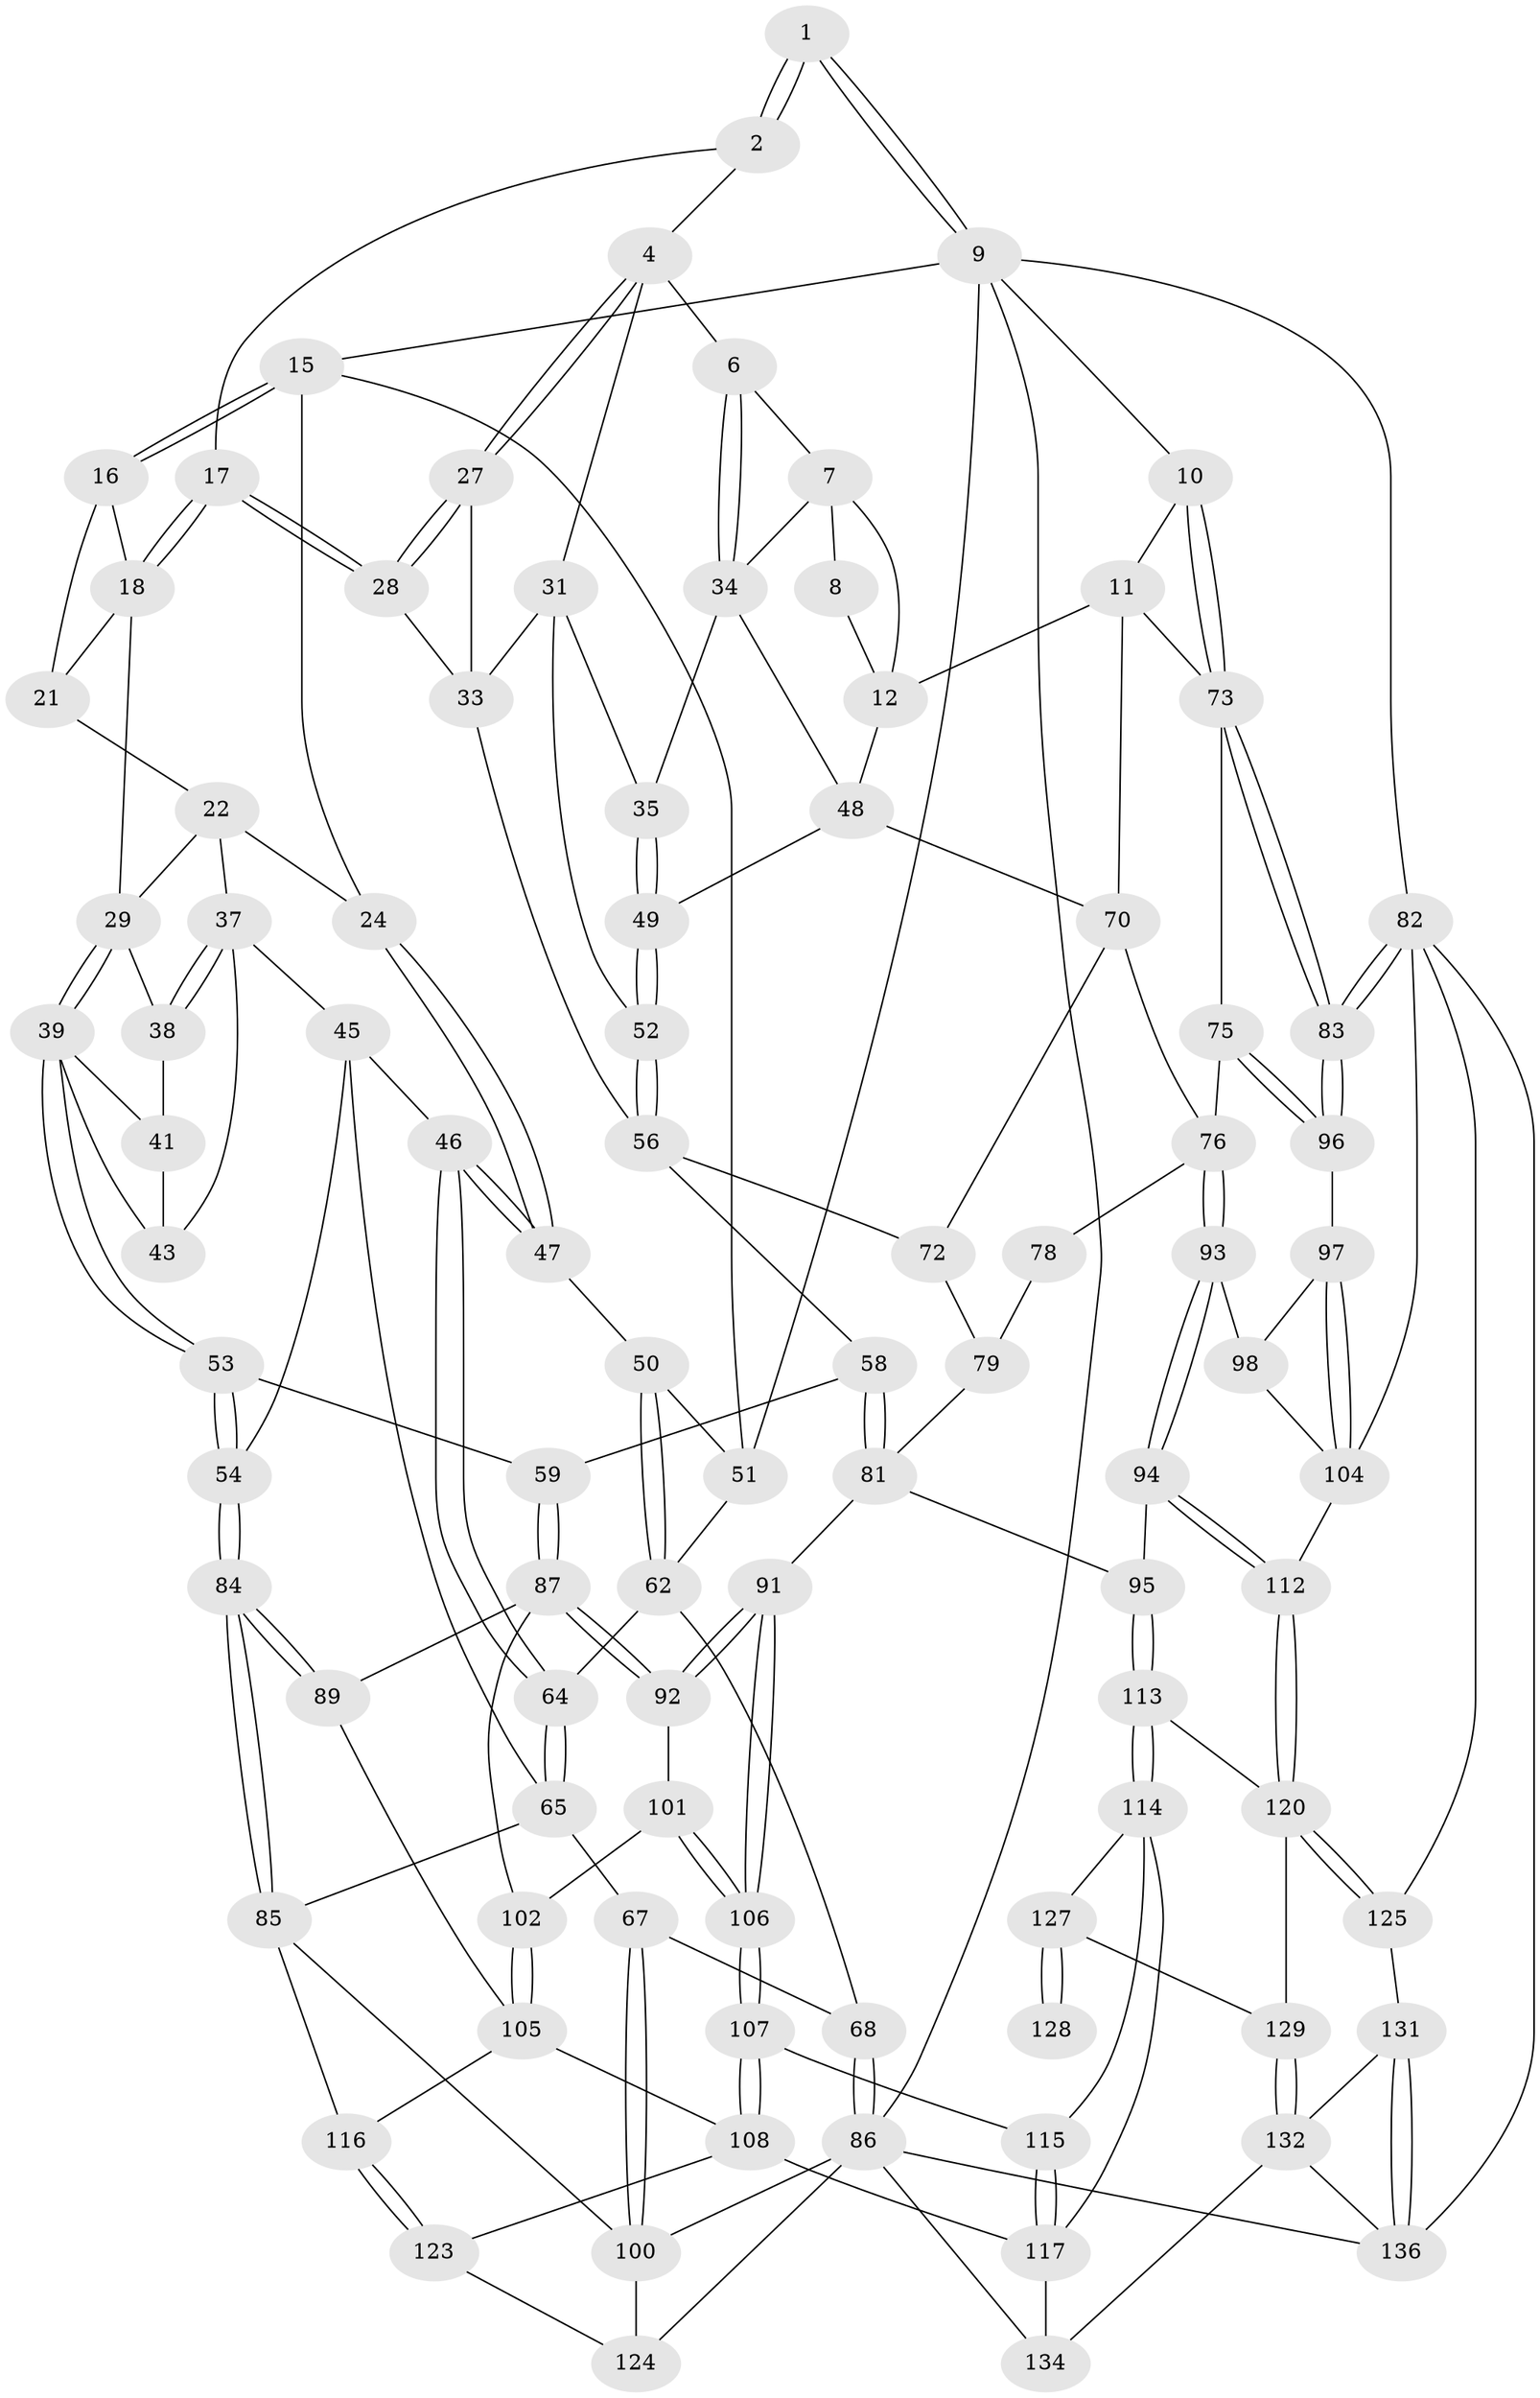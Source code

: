 // Generated by graph-tools (version 1.1) at 2025/24/03/03/25 07:24:32]
// undirected, 95 vertices, 213 edges
graph export_dot {
graph [start="1"]
  node [color=gray90,style=filled];
  1 [pos="+0.8454304437385384+0"];
  2 [pos="+0.6435879088298053+0",super="+3"];
  4 [pos="+0.6520344709157808+0",super="+5"];
  6 [pos="+0.768916761699658+0.0587089281785145"];
  7 [pos="+0.8105818237947514+0.025687175539272616",super="+20"];
  8 [pos="+0.8445278539779676+0"];
  9 [pos="+1+0",super="+14"];
  10 [pos="+1+0"];
  11 [pos="+1+0.04454199623600491",super="+69"];
  12 [pos="+1+0.06667993373318329",super="+13"];
  15 [pos="+0+0",super="+25"];
  16 [pos="+0.34840149705898954+0",super="+19"];
  17 [pos="+0.48093619321913156+0.0916285305806723"];
  18 [pos="+0.47140330543774517+0.09732542552119228",super="+26"];
  21 [pos="+0.3395154923318721+0"];
  22 [pos="+0.3145180404861421+0.01760032311587468",super="+23"];
  24 [pos="+0.11110863460930692+0.018454898295756656"];
  27 [pos="+0.6207198224514526+0.0454080282945514"];
  28 [pos="+0.5084205994654898+0.09238359350049949"];
  29 [pos="+0.4220558692047989+0.21878621946717092",super="+30"];
  31 [pos="+0.7053028609178567+0.11168410878203512",super="+32"];
  33 [pos="+0.6217704897893797+0.08251302796829033",super="+44"];
  34 [pos="+0.7770811975187555+0.09095074834027249",super="+36"];
  35 [pos="+0.7428358059273688+0.12030637938612815"];
  37 [pos="+0.2266834990405694+0.09507934249411887",super="+42"];
  38 [pos="+0.29704041196691106+0.06176187557279781"];
  39 [pos="+0.4116765174576065+0.28979027774844485",super="+40"];
  41 [pos="+0.29687520135703427+0.06374475355205424"];
  43 [pos="+0.2677331143926939+0.12992450458120589"];
  45 [pos="+0.1872326657534419+0.19655078695346284",super="+55"];
  46 [pos="+0.17934824352440318+0.19233571278441802"];
  47 [pos="+0.13664379220672707+0.1443381051775446"];
  48 [pos="+0.848777045873922+0.2130481446516055",super="+60"];
  49 [pos="+0.7568370071015446+0.14847412961110307"];
  50 [pos="+0.06503807320483192+0.18820203223683532"];
  51 [pos="+0.04783098103561022+0.1756702330111451",super="+61"];
  52 [pos="+0.637070621374254+0.24536232469339375"];
  53 [pos="+0.41339852861607906+0.31884690085643796"];
  54 [pos="+0.39733167492107185+0.3262461906561854"];
  56 [pos="+0.6295499221687223+0.2573515777046098",super="+57"];
  58 [pos="+0.5602055457068045+0.3184309851856747"];
  59 [pos="+0.4491643745979445+0.3299302023161245"];
  62 [pos="+0.06934693361988388+0.20566745573599532",super="+63"];
  64 [pos="+0.07885595372640593+0.2335705876758852"];
  65 [pos="+0.05381240511055105+0.3678088989493111",super="+66"];
  67 [pos="+0+0.3950086350898173"];
  68 [pos="+0+0.41685577178281163"];
  70 [pos="+0.8519406439591581+0.2819140698620215",super="+71"];
  72 [pos="+0.6755516941506612+0.30923150075384914"];
  73 [pos="+1+0.39759393875384497",super="+74"];
  75 [pos="+0.8716541366100689+0.49248792783563544"];
  76 [pos="+0.7979568281504834+0.4928034090289213",super="+77"];
  78 [pos="+0.7546697192735926+0.491504177987255"];
  79 [pos="+0.6935041764523058+0.4026538504180722",super="+80"];
  81 [pos="+0.6651701599547327+0.5381415947265875",super="+90"];
  82 [pos="+1+0.7613034953218804",super="+103"];
  83 [pos="+1+0.42598695604836767"];
  84 [pos="+0.2677544690538948+0.5658069889094458"];
  85 [pos="+0.2651641999238873+0.5678067538069267",super="+99"];
  86 [pos="+0+0.6783191317148825",super="+135"];
  87 [pos="+0.5105084273858416+0.5166442514107737",super="+88"];
  89 [pos="+0.2716415065907645+0.5671123581668558"];
  91 [pos="+0.6268414356282844+0.6015915408584078"];
  92 [pos="+0.5319129524313262+0.5527521423246365"];
  93 [pos="+0.7811213481288026+0.5950689216291859"];
  94 [pos="+0.7366319532233412+0.6225306047640348"];
  95 [pos="+0.6704651546942487+0.6367776073496647"];
  96 [pos="+0.913607587174557+0.5333848190106751"];
  97 [pos="+0.905826317950799+0.5688946929068055"];
  98 [pos="+0.8831571688102752+0.6141701049027998"];
  100 [pos="+0.19681087058848315+0.6520829335903402",super="+110"];
  101 [pos="+0.46850335754141886+0.633246634073467"];
  102 [pos="+0.46115314974057064+0.6333747785015882"];
  104 [pos="+1+0.7404245923798014",super="+111"];
  105 [pos="+0.42657180005240025+0.6424000111037923",super="+109"];
  106 [pos="+0.507105538876381+0.6883111322791688"];
  107 [pos="+0.5068158438816578+0.6970094450694081"];
  108 [pos="+0.4431061631378571+0.7525171849315809",super="+119"];
  112 [pos="+0.8549754680372735+0.7191442159213423"];
  113 [pos="+0.6695370949459659+0.7049747077610511",super="+122"];
  114 [pos="+0.6528008084626525+0.7360489305659299",super="+126"];
  115 [pos="+0.5203164082183795+0.7078755100428074"];
  116 [pos="+0.3410236928382738+0.7012745524621503"];
  117 [pos="+0.5675514117053109+0.8925907937727041",super="+118"];
  120 [pos="+0.8498282343682083+0.7506576499115739",super="+121"];
  123 [pos="+0.3703089785440666+0.8764318222271664"];
  124 [pos="+0.17773653909124768+0.8156515256077064"];
  125 [pos="+0.9216399207109071+0.8534942192985042"];
  127 [pos="+0.6941904545886557+0.8236271395606585",super="+130"];
  128 [pos="+0.7599091959760229+0.780666853054756"];
  129 [pos="+0.7496928354525659+0.8436872510861019"];
  131 [pos="+0.9159871176114404+0.8614361847263102"];
  132 [pos="+0.8400822208054365+0.9515576387396933",super="+133"];
  134 [pos="+0.5157599833956734+1"];
  136 [pos="+1+1"];
  1 -- 2;
  1 -- 2;
  1 -- 9;
  1 -- 9;
  2 -- 17;
  2 -- 4;
  4 -- 27;
  4 -- 27;
  4 -- 6;
  4 -- 31;
  6 -- 7;
  6 -- 34;
  6 -- 34;
  7 -- 8;
  7 -- 34;
  7 -- 12;
  8 -- 12;
  9 -- 10;
  9 -- 82;
  9 -- 86;
  9 -- 15;
  9 -- 51;
  10 -- 11;
  10 -- 73;
  10 -- 73;
  11 -- 12;
  11 -- 70;
  11 -- 73;
  12 -- 48;
  15 -- 16;
  15 -- 16;
  15 -- 24;
  15 -- 51;
  16 -- 18;
  16 -- 21;
  17 -- 18;
  17 -- 18;
  17 -- 28;
  17 -- 28;
  18 -- 29;
  18 -- 21;
  21 -- 22;
  22 -- 24;
  22 -- 37;
  22 -- 29;
  24 -- 47;
  24 -- 47;
  27 -- 28;
  27 -- 28;
  27 -- 33;
  28 -- 33;
  29 -- 39;
  29 -- 39;
  29 -- 38;
  31 -- 35;
  31 -- 33;
  31 -- 52;
  33 -- 56;
  34 -- 35;
  34 -- 48;
  35 -- 49;
  35 -- 49;
  37 -- 38;
  37 -- 38;
  37 -- 45;
  37 -- 43;
  38 -- 41;
  39 -- 53;
  39 -- 53;
  39 -- 41;
  39 -- 43;
  41 -- 43;
  45 -- 46;
  45 -- 65;
  45 -- 54;
  46 -- 47;
  46 -- 47;
  46 -- 64;
  46 -- 64;
  47 -- 50;
  48 -- 49;
  48 -- 70;
  49 -- 52;
  49 -- 52;
  50 -- 51;
  50 -- 62;
  50 -- 62;
  51 -- 62;
  52 -- 56;
  52 -- 56;
  53 -- 54;
  53 -- 54;
  53 -- 59;
  54 -- 84;
  54 -- 84;
  56 -- 58;
  56 -- 72;
  58 -- 59;
  58 -- 81;
  58 -- 81;
  59 -- 87;
  59 -- 87;
  62 -- 64;
  62 -- 68;
  64 -- 65;
  64 -- 65;
  65 -- 67;
  65 -- 85;
  67 -- 68;
  67 -- 100;
  67 -- 100;
  68 -- 86;
  68 -- 86;
  70 -- 72;
  70 -- 76;
  72 -- 79;
  73 -- 83;
  73 -- 83;
  73 -- 75;
  75 -- 76;
  75 -- 96;
  75 -- 96;
  76 -- 93;
  76 -- 93;
  76 -- 78;
  78 -- 79 [weight=2];
  79 -- 81;
  81 -- 91;
  81 -- 95;
  82 -- 83;
  82 -- 83;
  82 -- 136;
  82 -- 104;
  82 -- 125;
  83 -- 96;
  83 -- 96;
  84 -- 85;
  84 -- 85;
  84 -- 89;
  84 -- 89;
  85 -- 100;
  85 -- 116;
  86 -- 100;
  86 -- 136;
  86 -- 134;
  86 -- 124;
  87 -- 92;
  87 -- 92;
  87 -- 89;
  87 -- 102;
  89 -- 105;
  91 -- 92;
  91 -- 92;
  91 -- 106;
  91 -- 106;
  92 -- 101;
  93 -- 94;
  93 -- 94;
  93 -- 98;
  94 -- 95;
  94 -- 112;
  94 -- 112;
  95 -- 113;
  95 -- 113;
  96 -- 97;
  97 -- 98;
  97 -- 104;
  97 -- 104;
  98 -- 104;
  100 -- 124;
  101 -- 102;
  101 -- 106;
  101 -- 106;
  102 -- 105;
  102 -- 105;
  104 -- 112;
  105 -- 116;
  105 -- 108;
  106 -- 107;
  106 -- 107;
  107 -- 108;
  107 -- 108;
  107 -- 115;
  108 -- 123;
  108 -- 117;
  112 -- 120;
  112 -- 120;
  113 -- 114;
  113 -- 114;
  113 -- 120;
  114 -- 115;
  114 -- 117;
  114 -- 127;
  115 -- 117;
  115 -- 117;
  116 -- 123;
  116 -- 123;
  117 -- 134;
  120 -- 125;
  120 -- 125;
  120 -- 129;
  123 -- 124;
  125 -- 131;
  127 -- 128 [weight=2];
  127 -- 128;
  127 -- 129;
  129 -- 132;
  129 -- 132;
  131 -- 132;
  131 -- 136;
  131 -- 136;
  132 -- 136;
  132 -- 134;
}
